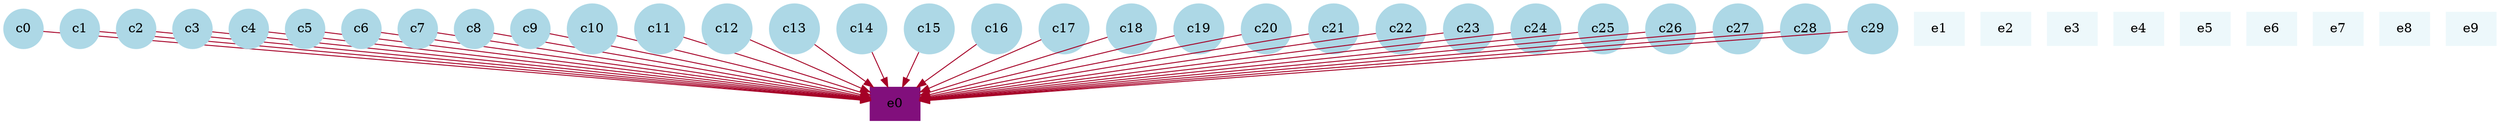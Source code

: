 digraph G {
	splines=false;
	c0[shape=circle, color=lightblue,style=filled];
	c1[shape=circle, color=lightblue,style=filled];
	c2[shape=circle, color=lightblue,style=filled];
	c3[shape=circle, color=lightblue,style=filled];
	c4[shape=circle, color=lightblue,style=filled];
	c5[shape=circle, color=lightblue,style=filled];
	c6[shape=circle, color=lightblue,style=filled];
	c7[shape=circle, color=lightblue,style=filled];
	c8[shape=circle, color=lightblue,style=filled];
	c9[shape=circle, color=lightblue,style=filled];
	c10[shape=circle, color=lightblue,style=filled];
	c11[shape=circle, color=lightblue,style=filled];
	c12[shape=circle, color=lightblue,style=filled];
	c13[shape=circle, color=lightblue,style=filled];
	c14[shape=circle, color=lightblue,style=filled];
	c15[shape=circle, color=lightblue,style=filled];
	c16[shape=circle, color=lightblue,style=filled];
	c17[shape=circle, color=lightblue,style=filled];
	c18[shape=circle, color=lightblue,style=filled];
	c19[shape=circle, color=lightblue,style=filled];
	c20[shape=circle, color=lightblue,style=filled];
	c21[shape=circle, color=lightblue,style=filled];
	c22[shape=circle, color=lightblue,style=filled];
	c23[shape=circle, color=lightblue,style=filled];
	c24[shape=circle, color=lightblue,style=filled];
	c25[shape=circle, color=lightblue,style=filled];
	c26[shape=circle, color=lightblue,style=filled];
	c27[shape=circle, color=lightblue,style=filled];
	c28[shape=circle, color=lightblue,style=filled];
	c29[shape=circle, color=lightblue,style=filled];
	e0[shape=box, color="#810f7c",style=filled];
	e1[shape=box, color="#edf8fb",style=filled];
	e2[shape=box, color="#edf8fb",style=filled];
	e3[shape=box, color="#edf8fb",style=filled];
	e4[shape=box, color="#edf8fb",style=filled];
	e5[shape=box, color="#edf8fb",style=filled];
	e6[shape=box, color="#edf8fb",style=filled];
	e7[shape=box, color="#edf8fb",style=filled];
	e8[shape=box, color="#edf8fb",style=filled];
	e9[shape=box, color="#edf8fb",style=filled];
	"c0" -> "e0"[color="#a50026"];
	"c1" -> "e0"[color="#a50026"];
	"c2" -> "e0"[color="#a50026"];
	"c3" -> "e0"[color="#a50026"];
	"c4" -> "e0"[color="#a50026"];
	"c5" -> "e0"[color="#a50026"];
	"c6" -> "e0"[color="#a50026"];
	"c7" -> "e0"[color="#a50026"];
	"c8" -> "e0"[color="#a50026"];
	"c9" -> "e0"[color="#a50026"];
	"c10" -> "e0"[color="#a50026"];
	"c11" -> "e0"[color="#a50026"];
	"c12" -> "e0"[color="#a50026"];
	"c13" -> "e0"[color="#a50026"];
	"c14" -> "e0"[color="#a50026"];
	"c15" -> "e0"[color="#a50026"];
	"c16" -> "e0"[color="#a50026"];
	"c17" -> "e0"[color="#a50026"];
	"c18" -> "e0"[color="#a50026"];
	"c19" -> "e0"[color="#a50026"];
	"c20" -> "e0"[color="#a50026"];
	"c21" -> "e0"[color="#a50026"];
	"c22" -> "e0"[color="#a50026"];
	"c23" -> "e0"[color="#a50026"];
	"c24" -> "e0"[color="#a50026"];
	"c25" -> "e0"[color="#a50026"];
	"c26" -> "e0"[color="#a50026"];
	"c27" -> "e0"[color="#a50026"];
	"c28" -> "e0"[color="#a50026"];
	"c29" -> "e0"[color="#a50026"];
}